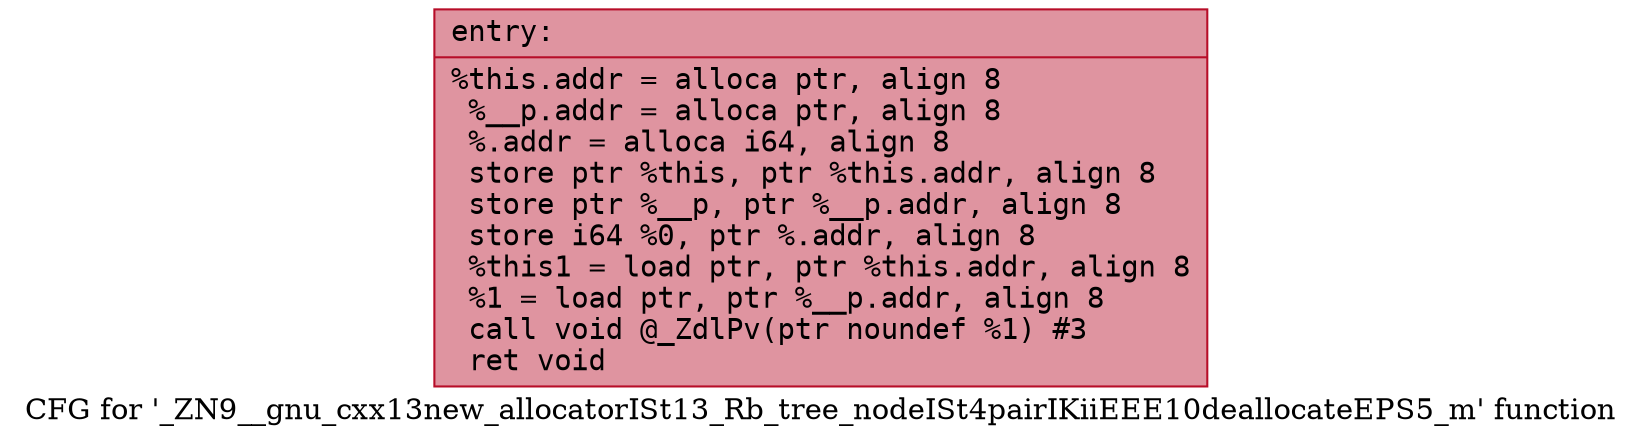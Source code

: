 digraph "CFG for '_ZN9__gnu_cxx13new_allocatorISt13_Rb_tree_nodeISt4pairIKiiEEE10deallocateEPS5_m' function" {
	label="CFG for '_ZN9__gnu_cxx13new_allocatorISt13_Rb_tree_nodeISt4pairIKiiEEE10deallocateEPS5_m' function";

	Node0x564271a83080 [shape=record,color="#b70d28ff", style=filled, fillcolor="#b70d2870" fontname="Courier",label="{entry:\l|  %this.addr = alloca ptr, align 8\l  %__p.addr = alloca ptr, align 8\l  %.addr = alloca i64, align 8\l  store ptr %this, ptr %this.addr, align 8\l  store ptr %__p, ptr %__p.addr, align 8\l  store i64 %0, ptr %.addr, align 8\l  %this1 = load ptr, ptr %this.addr, align 8\l  %1 = load ptr, ptr %__p.addr, align 8\l  call void @_ZdlPv(ptr noundef %1) #3\l  ret void\l}"];
}
